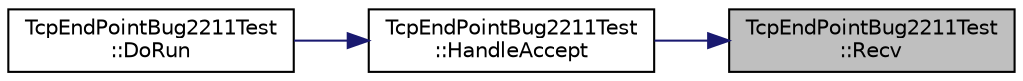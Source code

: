 digraph "TcpEndPointBug2211Test::Recv"
{
 // LATEX_PDF_SIZE
  edge [fontname="Helvetica",fontsize="10",labelfontname="Helvetica",labelfontsize="10"];
  node [fontname="Helvetica",fontsize="10",shape=record];
  rankdir="RL";
  Node1 [label="TcpEndPointBug2211Test\l::Recv",height=0.2,width=0.4,color="black", fillcolor="grey75", style="filled", fontcolor="black",tooltip="Receive a packet."];
  Node1 -> Node2 [dir="back",color="midnightblue",fontsize="10",style="solid",fontname="Helvetica"];
  Node2 [label="TcpEndPointBug2211Test\l::HandleAccept",height=0.2,width=0.4,color="black", fillcolor="white", style="filled",URL="$class_tcp_end_point_bug2211_test.html#adfcd92c55b5489fa47ff231803b7d940",tooltip="Handle an incoming connection."];
  Node2 -> Node3 [dir="back",color="midnightblue",fontsize="10",style="solid",fontname="Helvetica"];
  Node3 [label="TcpEndPointBug2211Test\l::DoRun",height=0.2,width=0.4,color="black", fillcolor="white", style="filled",URL="$class_tcp_end_point_bug2211_test.html#ab0f069f68fbb6b3e69a42e090be8215c",tooltip="Implementation to actually run this TestCase."];
}
